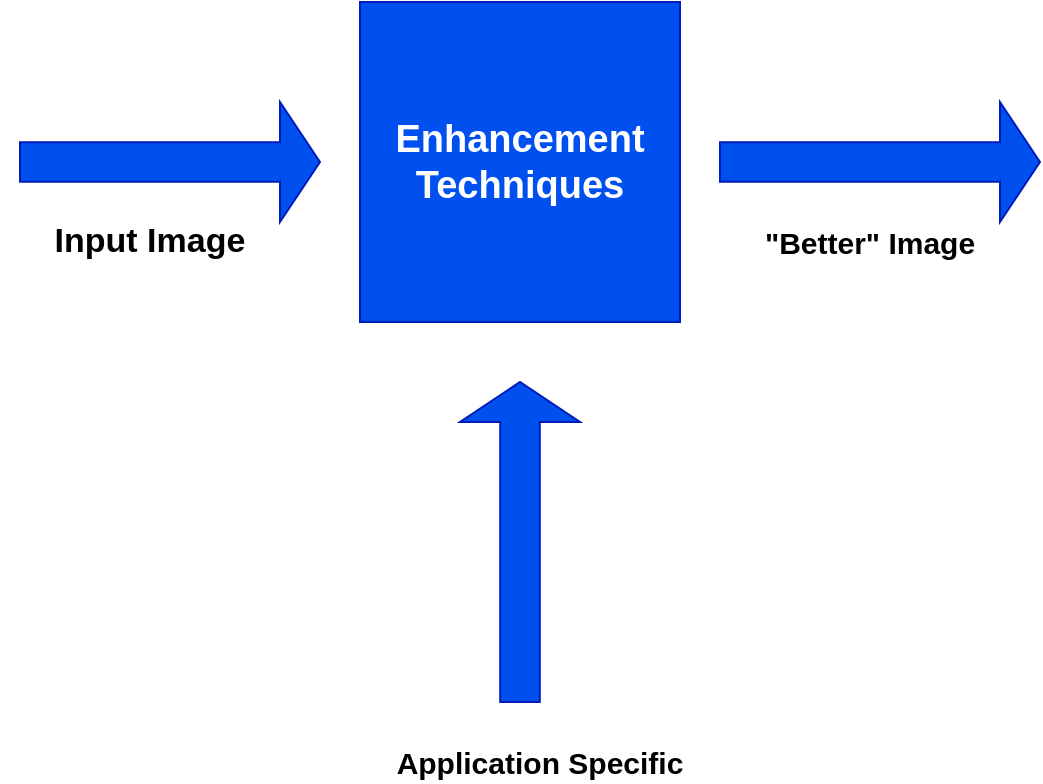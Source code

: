 <mxfile version="14.9.5" type="device"><diagram id="38XUPCO5moYZ1oWLBKaF" name="Page-1"><mxGraphModel dx="1422" dy="794" grid="1" gridSize="10" guides="1" tooltips="1" connect="1" arrows="1" fold="1" page="1" pageScale="1" pageWidth="850" pageHeight="1100" math="0" shadow="0"><root><mxCell id="0"/><mxCell id="1" parent="0"/><mxCell id="IF03Xs9X0n4IRWuvzBCB-3" value="" style="html=1;shadow=0;dashed=0;align=center;verticalAlign=middle;shape=mxgraph.arrows2.arrow;dy=0.67;dx=20;notch=0;fillColor=#0050ef;strokeColor=#001DBC;fontColor=#ffffff;" vertex="1" parent="1"><mxGeometry x="170" y="330" width="150" height="60" as="geometry"/></mxCell><mxCell id="IF03Xs9X0n4IRWuvzBCB-4" value="" style="whiteSpace=wrap;html=1;aspect=fixed;fillColor=#0050ef;strokeColor=#001DBC;fontColor=#ffffff;" vertex="1" parent="1"><mxGeometry x="340" y="280" width="160" height="160" as="geometry"/></mxCell><mxCell id="IF03Xs9X0n4IRWuvzBCB-8" value="" style="html=1;shadow=0;dashed=0;align=center;verticalAlign=middle;shape=mxgraph.arrows2.arrow;dy=0.67;dx=20;notch=0;rotation=-90;fillColor=#0050ef;strokeColor=#001DBC;fontColor=#ffffff;" vertex="1" parent="1"><mxGeometry x="340" y="520" width="160" height="60" as="geometry"/></mxCell><mxCell id="IF03Xs9X0n4IRWuvzBCB-9" value="" style="html=1;shadow=0;dashed=0;align=center;verticalAlign=middle;shape=mxgraph.arrows2.arrow;dy=0.67;dx=20;notch=0;fillColor=#0050ef;strokeColor=#001DBC;fontColor=#ffffff;" vertex="1" parent="1"><mxGeometry x="520" y="330" width="160" height="60" as="geometry"/></mxCell><mxCell id="IF03Xs9X0n4IRWuvzBCB-13" value="&lt;font color=&quot;#ffffff&quot; style=&quot;font-size: 19px&quot;&gt;&lt;b&gt;Enhancement Techniques&lt;/b&gt;&lt;/font&gt;" style="text;html=1;strokeColor=none;fillColor=none;align=center;verticalAlign=middle;whiteSpace=wrap;rounded=0;" vertex="1" parent="1"><mxGeometry x="400" y="350" width="40" height="20" as="geometry"/></mxCell><mxCell id="IF03Xs9X0n4IRWuvzBCB-15" value="&lt;b&gt;&lt;font style=&quot;font-size: 17px&quot;&gt;Input Image&lt;/font&gt;&lt;/b&gt;" style="text;html=1;strokeColor=none;fillColor=none;align=center;verticalAlign=middle;whiteSpace=wrap;rounded=0;fontSize=15;" vertex="1" parent="1"><mxGeometry x="160" y="390" width="150" height="20" as="geometry"/></mxCell><mxCell id="IF03Xs9X0n4IRWuvzBCB-17" value="&lt;b&gt;&quot;Better&quot; Image&lt;/b&gt;" style="text;html=1;strokeColor=none;fillColor=none;align=center;verticalAlign=middle;whiteSpace=wrap;rounded=0;fontSize=15;" vertex="1" parent="1"><mxGeometry x="530" y="390" width="130" height="20" as="geometry"/></mxCell><mxCell id="IF03Xs9X0n4IRWuvzBCB-18" value="&lt;b&gt;Application Specific&lt;/b&gt;" style="text;html=1;strokeColor=none;fillColor=none;align=center;verticalAlign=middle;whiteSpace=wrap;rounded=0;fontSize=15;" vertex="1" parent="1"><mxGeometry x="330" y="650" width="200" height="20" as="geometry"/></mxCell></root></mxGraphModel></diagram></mxfile>